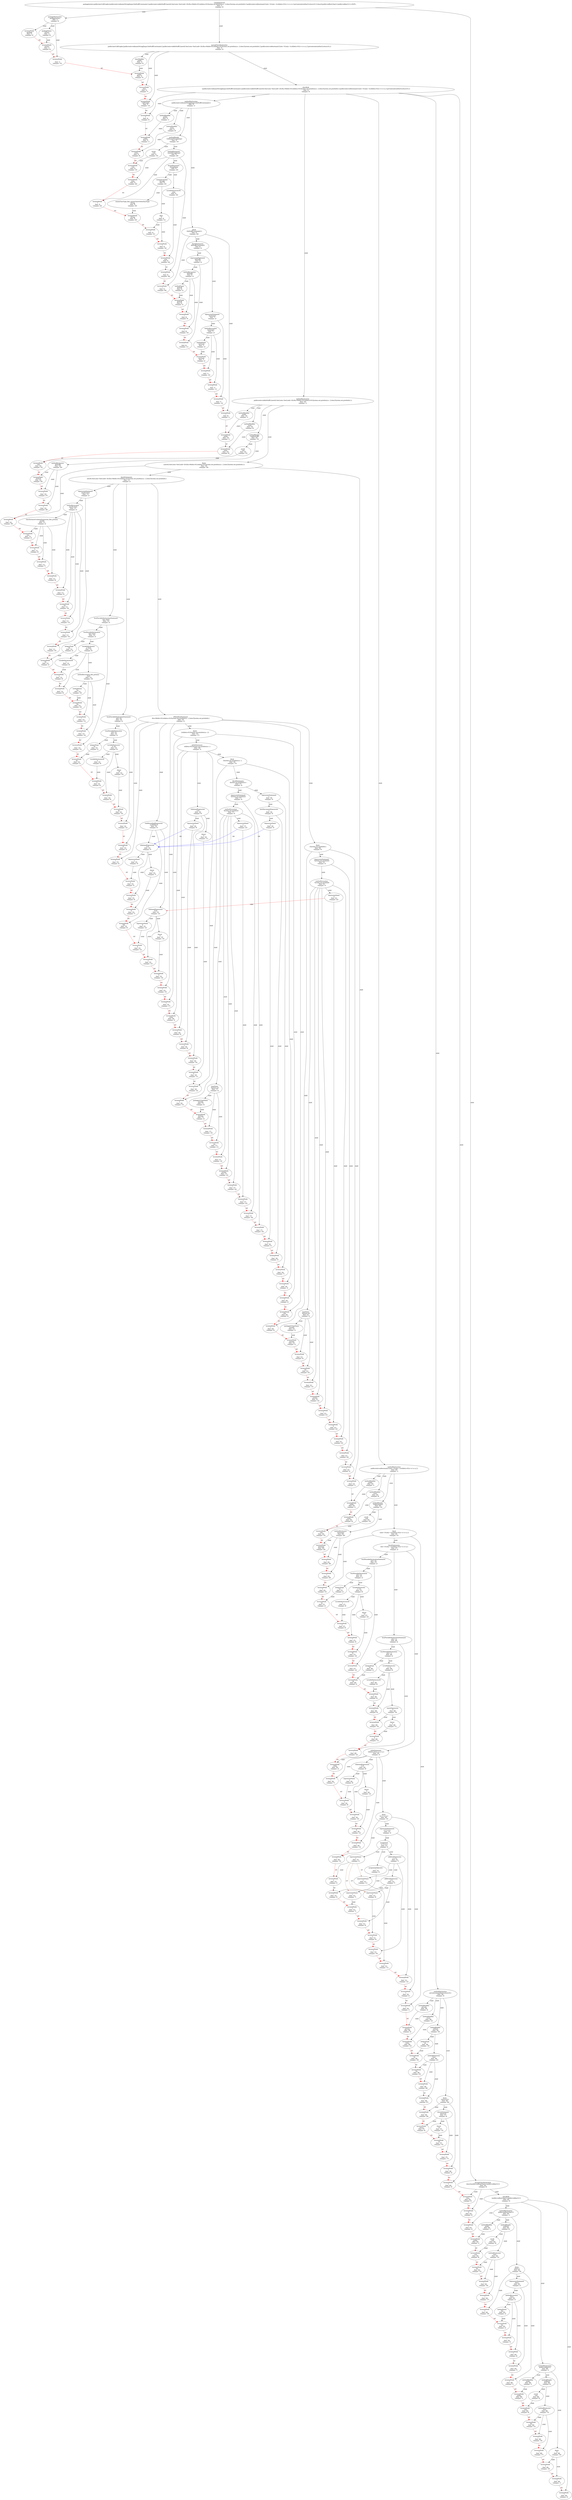 digraph G {
00[label="compilationUnit\n packagetesters;publicclassCallGraphs{publicstaticvoidmain(String[]args){doStuff();testmain();}publicstaticvoiddoStuff(){newA().foo();inta=foo();intb=20;if(a>0&&b>0){while(a>0){System.out.println(a);a--;}}else{System.out.println(b);}}publicstaticvoidtestmain(){intx=10;inty=-4;while(x>0){x=x+x+y;}}privatestaticintfoo(){return10;}}classA{publicvoidfoo(){bar();}publicvoidbar(){}}<EOF>\n (line: 1)\n (charpos: 0) "]
11[label="packageDeclaration\n packagetesters;\n (line: 1)\n (charpos: 0) "]
22[label="terminalNode\n package\n (line: 1)\n (charpos: 0) "]
23[label="packageName\n testers\n (line: 1)\n (charpos: 8) "]
34[label="terminalNode\n testers\n (line: 1)\n (charpos: 8) "]
25[label="terminalNode\n ;\n (line: 1)\n (charpos: 15) "]
16[label="normalClassDeclaration\n publicclassCallGraphs{publicstaticvoidmain(String[]args){doStuff();testmain();}publicstaticvoiddoStuff(){newA().foo();inta=foo();intb=20;if(a>0&&b>0){while(a>0){System.out.println(a);a--;}}else{System.out.println(b);}}publicstaticvoidtestmain(){intx=10;inty=-4;while(x>0){x=x+x+y;}}privatestaticintfoo(){return10;}}\n (line: 3)\n (charpos: 0) "]
27[label="classModifier\n public\n (line: 3)\n (charpos: 0) "]
38[label="terminalNode\n public\n (line: 3)\n (charpos: 0) "]
29[label="terminalNode\n class\n (line: 3)\n (charpos: 7) "]
210[label="terminalNode\n CallGraphs\n (line: 3)\n (charpos: 13) "]
211[label="classBody\n {publicstaticvoidmain(String[]args){doStuff();testmain();}publicstaticvoiddoStuff(){newA().foo();inta=foo();intb=20;if(a>0&&b>0){while(a>0){System.out.println(a);a--;}}else{System.out.println(b);}}publicstaticvoidtestmain(){intx=10;inty=-4;while(x>0){x=x+x+y;}}privatestaticintfoo(){return10;}}\n (line: 4)\n (charpos: 0) "]
312[label="terminalNode\n {\n (line: 4)\n (charpos: 0) "]
313[label="methodDeclaration\n publicstaticvoidmain(String[]args){doStuff();testmain();}\n (line: 5)\n (charpos: 1) "]
414[label="methodModifier\n public\n (line: 5)\n (charpos: 1) "]
515[label="terminalNode\n public\n (line: 5)\n (charpos: 1) "]
416[label="methodModifier\n static\n (line: 5)\n (charpos: 8) "]
517[label="terminalNode\n static\n (line: 5)\n (charpos: 8) "]
418[label="methodHeader\n voidmain(String[]args)\n (line: 5)\n (charpos: 15) "]
519[label="result\n void\n (line: 5)\n (charpos: 15) "]
620[label="terminalNode\n void\n (line: 5)\n (charpos: 15) "]
521[label="methodDeclarator\n main(String[]args)\n (line: 5)\n (charpos: 20) "]
622[label="terminalNode\n main\n (line: 5)\n (charpos: 20) "]
623[label="terminalNode\n (\n (line: 5)\n (charpos: 24) "]
624[label="formalParameter\n String[]args\n (line: 5)\n (charpos: 25) "]
725[label="unannArrayType\n String[]\n (line: 5)\n (charpos: 25) "]
826[label="unannClassType_lfno_unannClassOrInterfaceType\n String\n (line: 5)\n (charpos: 25) "]
927[label="terminalNode\n String\n (line: 5)\n (charpos: 25) "]
828[label="dims\n []\n (line: 5)\n (charpos: 31) "]
929[label="terminalNode\n [\n (line: 5)\n (charpos: 31) "]
930[label="terminalNode\n ]\n (line: 5)\n (charpos: 32) "]
731[label="variableDeclaratorId\n args\n (line: 5)\n (charpos: 34) "]
832[label="terminalNode\n args\n (line: 5)\n (charpos: 34) "]
633[label="terminalNode\n )\n (line: 5)\n (charpos: 38) "]
434[label="block\n {doStuff();testmain();}\n (line: 5)\n (charpos: 40) "]
535[label="terminalNode\n {\n (line: 5)\n (charpos: 40) "]
536[label="blockStatements\n doStuff();testmain();\n (line: 6)\n (charpos: 2) "]
637[label="expressionStatement\n doStuff();\n (line: 6)\n (charpos: 2) "]
738[label="methodInvocation\n doStuff()\n (line: 6)\n (charpos: 2) "]
839[label="methodName\n doStuff\n (line: 6)\n (charpos: 2) "]
940[label="terminalNode\n doStuff\n (line: 6)\n (charpos: 2) "]
841[label="terminalNode\n (\n (line: 6)\n (charpos: 9) "]
842[label="terminalNode\n )\n (line: 6)\n (charpos: 10) "]
743[label="terminalNode\n ;\n (line: 6)\n (charpos: 11) "]
644[label="expressionStatement\n testmain();\n (line: 7)\n (charpos: 2) "]
745[label="methodInvocation\n testmain()\n (line: 7)\n (charpos: 2) "]
846[label="methodName\n testmain\n (line: 7)\n (charpos: 2) "]
947[label="terminalNode\n testmain\n (line: 7)\n (charpos: 2) "]
848[label="terminalNode\n (\n (line: 7)\n (charpos: 10) "]
849[label="terminalNode\n )\n (line: 7)\n (charpos: 11) "]
750[label="terminalNode\n ;\n (line: 7)\n (charpos: 12) "]
551[label="terminalNode\n }\n (line: 8)\n (charpos: 1) "]
352[label="methodDeclaration\n publicstaticvoiddoStuff(){newA().foo();inta=foo();intb=20;if(a>0&&b>0){while(a>0){System.out.println(a);a--;}}else{System.out.println(b);}}\n (line: 10)\n (charpos: 1) "]
453[label="methodModifier\n public\n (line: 10)\n (charpos: 1) "]
554[label="terminalNode\n public\n (line: 10)\n (charpos: 1) "]
455[label="methodModifier\n static\n (line: 10)\n (charpos: 8) "]
556[label="terminalNode\n static\n (line: 10)\n (charpos: 8) "]
457[label="methodHeader\n voiddoStuff()\n (line: 10)\n (charpos: 15) "]
558[label="result\n void\n (line: 10)\n (charpos: 15) "]
659[label="terminalNode\n void\n (line: 10)\n (charpos: 15) "]
560[label="methodDeclarator\n doStuff()\n (line: 10)\n (charpos: 20) "]
661[label="terminalNode\n doStuff\n (line: 10)\n (charpos: 20) "]
662[label="terminalNode\n (\n (line: 10)\n (charpos: 27) "]
663[label="terminalNode\n )\n (line: 10)\n (charpos: 28) "]
464[label="block\n {newA().foo();inta=foo();intb=20;if(a>0&&b>0){while(a>0){System.out.println(a);a--;}}else{System.out.println(b);}}\n (line: 10)\n (charpos: 30) "]
565[label="terminalNode\n {\n (line: 10)\n (charpos: 30) "]
566[label="blockStatements\n newA().foo();inta=foo();intb=20;if(a>0&&b>0){while(a>0){System.out.println(a);a--;}}else{System.out.println(b);}\n (line: 11)\n (charpos: 2) "]
667[label="expressionStatement\n newA().foo();\n (line: 11)\n (charpos: 2) "]
768[label="methodInvocation\n newA().foo()\n (line: 11)\n (charpos: 2) "]
869[label="classInstanceCreationExpression_lfno_primary\n newA()\n (line: 11)\n (charpos: 2) "]
970[label="terminalNode\n new\n (line: 11)\n (charpos: 2) "]
971[label="terminalNode\n A\n (line: 11)\n (charpos: 6) "]
972[label="terminalNode\n (\n (line: 11)\n (charpos: 7) "]
973[label="terminalNode\n )\n (line: 11)\n (charpos: 8) "]
874[label="terminalNode\n .\n (line: 11)\n (charpos: 9) "]
875[label="terminalNode\n foo\n (line: 11)\n (charpos: 10) "]
876[label="terminalNode\n (\n (line: 11)\n (charpos: 13) "]
877[label="terminalNode\n )\n (line: 11)\n (charpos: 14) "]
778[label="terminalNode\n ;\n (line: 11)\n (charpos: 15) "]
679[label="localVariableDeclarationStatement\n inta=foo();\n (line: 13)\n (charpos: 2) "]
780[label="localVariableDeclaration\n inta=foo()\n (line: 13)\n (charpos: 2) "]
881[label="integralType\n int\n (line: 13)\n (charpos: 2) "]
982[label="terminalNode\n int\n (line: 13)\n (charpos: 2) "]
883[label="variableDeclarator\n a=foo()\n (line: 13)\n (charpos: 6) "]
984[label="variableDeclaratorId\n a\n (line: 13)\n (charpos: 6) "]
1085[label="terminalNode\n a\n (line: 13)\n (charpos: 6) "]
986[label="terminalNode\n =\n (line: 13)\n (charpos: 8) "]
987[label="methodInvocation_lfno_primary\n foo()\n (line: 13)\n (charpos: 10) "]
1088[label="methodName\n foo\n (line: 13)\n (charpos: 10) "]
1189[label="terminalNode\n foo\n (line: 13)\n (charpos: 10) "]
1090[label="terminalNode\n (\n (line: 13)\n (charpos: 13) "]
1091[label="terminalNode\n )\n (line: 13)\n (charpos: 14) "]
792[label="terminalNode\n ;\n (line: 13)\n (charpos: 15) "]
693[label="localVariableDeclarationStatement\n intb=20;\n (line: 14)\n (charpos: 2) "]
794[label="localVariableDeclaration\n intb=20\n (line: 14)\n (charpos: 2) "]
895[label="integralType\n int\n (line: 14)\n (charpos: 2) "]
996[label="terminalNode\n int\n (line: 14)\n (charpos: 2) "]
897[label="variableDeclarator\n b=20\n (line: 14)\n (charpos: 6) "]
998[label="variableDeclaratorId\n b\n (line: 14)\n (charpos: 6) "]
1099[label="terminalNode\n b\n (line: 14)\n (charpos: 6) "]
9100[label="terminalNode\n =\n (line: 14)\n (charpos: 8) "]
9101[label="literal\n 20\n (line: 14)\n (charpos: 10) "]
10102[label="terminalNode\n 20\n (line: 14)\n (charpos: 10) "]
7103[label="terminalNode\n ;\n (line: 14)\n (charpos: 12) "]
6104[label="ifThenElseStatement\n if(a>0&&b>0){while(a>0){System.out.println(a);a--;}}else{System.out.println(b);}\n (line: 15)\n (charpos: 2) "]
7105[label="terminalNode\n if\n (line: 15)\n (charpos: 2) "]
7106[label="terminalNode\n (\n (line: 15)\n (charpos: 4) "]
7107[label="conditionalAndExpression\n a>0&&b>0\n (line: 15)\n (charpos: 5) "]
8108[label="relationalExpression\n a>0\n (line: 15)\n (charpos: 5) "]
9109[label="expressionName\n a\n (line: 15)\n (charpos: 5) "]
10110[label="terminalNode\n a\n (line: 15)\n (charpos: 5) "]
9111[label="terminalNode\n >\n (line: 15)\n (charpos: 6) "]
9112[label="literal\n 0\n (line: 15)\n (charpos: 7) "]
10113[label="terminalNode\n 0\n (line: 15)\n (charpos: 7) "]
8114[label="terminalNode\n &&\n (line: 15)\n (charpos: 9) "]
8115[label="relationalExpression\n b>0\n (line: 15)\n (charpos: 12) "]
9116[label="expressionName\n b\n (line: 15)\n (charpos: 12) "]
10117[label="terminalNode\n b\n (line: 15)\n (charpos: 12) "]
9118[label="terminalNode\n >\n (line: 15)\n (charpos: 13) "]
9119[label="literal\n 0\n (line: 15)\n (charpos: 14) "]
10120[label="terminalNode\n 0\n (line: 15)\n (charpos: 14) "]
7121[label="terminalNode\n )\n (line: 15)\n (charpos: 15) "]
7122[label="block\n {while(a>0){System.out.println(a);a--;}}\n (line: 15)\n (charpos: 17) "]
8123[label="terminalNode\n {\n (line: 15)\n (charpos: 17) "]
8124[label="whileStatement\n while(a>0){System.out.println(a);a--;}\n (line: 16)\n (charpos: 3) "]
9125[label="terminalNode\n while\n (line: 16)\n (charpos: 3) "]
9126[label="terminalNode\n (\n (line: 16)\n (charpos: 8) "]
9127[label="relationalExpression\n a>0\n (line: 16)\n (charpos: 9) "]
10128[label="expressionName\n a\n (line: 16)\n (charpos: 9) "]
11129[label="terminalNode\n a\n (line: 16)\n (charpos: 9) "]
10130[label="terminalNode\n >\n (line: 16)\n (charpos: 10) "]
10131[label="literal\n 0\n (line: 16)\n (charpos: 11) "]
11132[label="terminalNode\n 0\n (line: 16)\n (charpos: 11) "]
9133[label="terminalNode\n )\n (line: 16)\n (charpos: 12) "]
9134[label="block\n {System.out.println(a);a--;}\n (line: 16)\n (charpos: 13) "]
10135[label="terminalNode\n {\n (line: 16)\n (charpos: 13) "]
10136[label="blockStatements\n System.out.println(a);a--;\n (line: 17)\n (charpos: 4) "]
11137[label="expressionStatement\n System.out.println(a);\n (line: 17)\n (charpos: 4) "]
12138[label="methodInvocation\n System.out.println(a)\n (line: 17)\n (charpos: 4) "]
13139[label="typeName\n System.out\n (line: 17)\n (charpos: 4) "]
14140[label="packageOrTypeName\n System\n (line: 17)\n (charpos: 4) "]
15141[label="terminalNode\n System\n (line: 17)\n (charpos: 4) "]
14142[label="terminalNode\n .\n (line: 17)\n (charpos: 10) "]
14143[label="terminalNode\n out\n (line: 17)\n (charpos: 11) "]
13144[label="terminalNode\n .\n (line: 17)\n (charpos: 14) "]
13145[label="terminalNode\n println\n (line: 17)\n (charpos: 15) "]
13146[label="terminalNode\n (\n (line: 17)\n (charpos: 22) "]
13147[label="expressionName\n a\n (line: 17)\n (charpos: 23) "]
14148[label="terminalNode\n a\n (line: 17)\n (charpos: 23) "]
13149[label="terminalNode\n )\n (line: 17)\n (charpos: 24) "]
12150[label="terminalNode\n ;\n (line: 17)\n (charpos: 25) "]
11151[label="expressionStatement\n a--;\n (line: 18)\n (charpos: 4) "]
12152[label="postDecrementExpression\n a--\n (line: 18)\n (charpos: 4) "]
13153[label="expressionName\n a\n (line: 18)\n (charpos: 4) "]
14154[label="terminalNode\n a\n (line: 18)\n (charpos: 4) "]
13155[label="terminalNode\n --\n (line: 18)\n (charpos: 5) "]
12156[label="terminalNode\n ;\n (line: 18)\n (charpos: 7) "]
10157[label="terminalNode\n }\n (line: 19)\n (charpos: 3) "]
8158[label="terminalNode\n }\n (line: 20)\n (charpos: 2) "]
7159[label="terminalNode\n else\n (line: 20)\n (charpos: 4) "]
7160[label="block\n {System.out.println(b);}\n (line: 20)\n (charpos: 9) "]
8161[label="terminalNode\n {\n (line: 20)\n (charpos: 9) "]
8162[label="expressionStatement\n System.out.println(b);\n (line: 21)\n (charpos: 3) "]
9163[label="methodInvocation\n System.out.println(b)\n (line: 21)\n (charpos: 3) "]
10164[label="typeName\n System.out\n (line: 21)\n (charpos: 3) "]
11165[label="packageOrTypeName\n System\n (line: 21)\n (charpos: 3) "]
12166[label="terminalNode\n System\n (line: 21)\n (charpos: 3) "]
11167[label="terminalNode\n .\n (line: 21)\n (charpos: 9) "]
11168[label="terminalNode\n out\n (line: 21)\n (charpos: 10) "]
10169[label="terminalNode\n .\n (line: 21)\n (charpos: 13) "]
10170[label="terminalNode\n println\n (line: 21)\n (charpos: 14) "]
10171[label="terminalNode\n (\n (line: 21)\n (charpos: 21) "]
10172[label="expressionName\n b\n (line: 21)\n (charpos: 22) "]
11173[label="terminalNode\n b\n (line: 21)\n (charpos: 22) "]
10174[label="terminalNode\n )\n (line: 21)\n (charpos: 23) "]
9175[label="terminalNode\n ;\n (line: 21)\n (charpos: 24) "]
8176[label="terminalNode\n }\n (line: 22)\n (charpos: 2) "]
5177[label="terminalNode\n }\n (line: 23)\n (charpos: 1) "]
3178[label="methodDeclaration\n publicstaticvoidtestmain(){intx=10;inty=-4;while(x>0){x=x+x+y;}}\n (line: 25)\n (charpos: 1) "]
4179[label="methodModifier\n public\n (line: 25)\n (charpos: 1) "]
5180[label="terminalNode\n public\n (line: 25)\n (charpos: 1) "]
4181[label="methodModifier\n static\n (line: 25)\n (charpos: 8) "]
5182[label="terminalNode\n static\n (line: 25)\n (charpos: 8) "]
4183[label="methodHeader\n voidtestmain()\n (line: 25)\n (charpos: 15) "]
5184[label="result\n void\n (line: 25)\n (charpos: 15) "]
6185[label="terminalNode\n void\n (line: 25)\n (charpos: 15) "]
5186[label="methodDeclarator\n testmain()\n (line: 25)\n (charpos: 20) "]
6187[label="terminalNode\n testmain\n (line: 25)\n (charpos: 20) "]
6188[label="terminalNode\n (\n (line: 25)\n (charpos: 28) "]
6189[label="terminalNode\n )\n (line: 25)\n (charpos: 29) "]
4190[label="block\n {intx=10;inty=-4;while(x>0){x=x+x+y;}}\n (line: 25)\n (charpos: 31) "]
5191[label="terminalNode\n {\n (line: 25)\n (charpos: 31) "]
5192[label="blockStatements\n intx=10;inty=-4;while(x>0){x=x+x+y;}\n (line: 27)\n (charpos: 2) "]
6193[label="localVariableDeclarationStatement\n intx=10;\n (line: 27)\n (charpos: 2) "]
7194[label="localVariableDeclaration\n intx=10\n (line: 27)\n (charpos: 2) "]
8195[label="integralType\n int\n (line: 27)\n (charpos: 2) "]
9196[label="terminalNode\n int\n (line: 27)\n (charpos: 2) "]
8197[label="variableDeclarator\n x=10\n (line: 27)\n (charpos: 6) "]
9198[label="variableDeclaratorId\n x\n (line: 27)\n (charpos: 6) "]
10199[label="terminalNode\n x\n (line: 27)\n (charpos: 6) "]
9200[label="terminalNode\n =\n (line: 27)\n (charpos: 8) "]
9201[label="literal\n 10\n (line: 27)\n (charpos: 10) "]
10202[label="terminalNode\n 10\n (line: 27)\n (charpos: 10) "]
7203[label="terminalNode\n ;\n (line: 27)\n (charpos: 12) "]
6204[label="localVariableDeclarationStatement\n inty=-4;\n (line: 28)\n (charpos: 2) "]
7205[label="localVariableDeclaration\n inty=-4\n (line: 28)\n (charpos: 2) "]
8206[label="integralType\n int\n (line: 28)\n (charpos: 2) "]
9207[label="terminalNode\n int\n (line: 28)\n (charpos: 2) "]
8208[label="variableDeclarator\n y=-4\n (line: 28)\n (charpos: 6) "]
9209[label="variableDeclaratorId\n y\n (line: 28)\n (charpos: 6) "]
10210[label="terminalNode\n y\n (line: 28)\n (charpos: 6) "]
9211[label="terminalNode\n =\n (line: 28)\n (charpos: 8) "]
9212[label="unaryExpression\n -4\n (line: 28)\n (charpos: 10) "]
10213[label="terminalNode\n -\n (line: 28)\n (charpos: 10) "]
10214[label="literal\n 4\n (line: 28)\n (charpos: 11) "]
11215[label="terminalNode\n 4\n (line: 28)\n (charpos: 11) "]
7216[label="terminalNode\n ;\n (line: 28)\n (charpos: 12) "]
6217[label="whileStatement\n while(x>0){x=x+x+y;}\n (line: 30)\n (charpos: 2) "]
7218[label="terminalNode\n while\n (line: 30)\n (charpos: 2) "]
7219[label="terminalNode\n (\n (line: 30)\n (charpos: 7) "]
7220[label="relationalExpression\n x>0\n (line: 30)\n (charpos: 8) "]
8221[label="expressionName\n x\n (line: 30)\n (charpos: 8) "]
9222[label="terminalNode\n x\n (line: 30)\n (charpos: 8) "]
8223[label="terminalNode\n >\n (line: 30)\n (charpos: 10) "]
8224[label="literal\n 0\n (line: 30)\n (charpos: 12) "]
9225[label="terminalNode\n 0\n (line: 30)\n (charpos: 12) "]
7226[label="terminalNode\n )\n (line: 30)\n (charpos: 13) "]
7227[label="block\n {x=x+x+y;}\n (line: 30)\n (charpos: 15) "]
8228[label="terminalNode\n {\n (line: 30)\n (charpos: 15) "]
8229[label="expressionStatement\n x=x+x+y;\n (line: 31)\n (charpos: 3) "]
9230[label="assignment\n x=x+x+y\n (line: 31)\n (charpos: 3) "]
10231[label="expressionName\n x\n (line: 31)\n (charpos: 3) "]
11232[label="terminalNode\n x\n (line: 31)\n (charpos: 3) "]
10233[label="assignmentOperator\n =\n (line: 31)\n (charpos: 5) "]
11234[label="terminalNode\n =\n (line: 31)\n (charpos: 5) "]
10235[label="additiveExpression\n x+x+y\n (line: 31)\n (charpos: 7) "]
11236[label="additiveExpression\n x+x\n (line: 31)\n (charpos: 7) "]
12237[label="expressionName\n x\n (line: 31)\n (charpos: 7) "]
13238[label="terminalNode\n x\n (line: 31)\n (charpos: 7) "]
12239[label="terminalNode\n +\n (line: 31)\n (charpos: 8) "]
12240[label="expressionName\n x\n (line: 31)\n (charpos: 9) "]
13241[label="terminalNode\n x\n (line: 31)\n (charpos: 9) "]
11242[label="terminalNode\n +\n (line: 31)\n (charpos: 10) "]
11243[label="expressionName\n y\n (line: 31)\n (charpos: 11) "]
12244[label="terminalNode\n y\n (line: 31)\n (charpos: 11) "]
9245[label="terminalNode\n ;\n (line: 31)\n (charpos: 12) "]
8246[label="terminalNode\n }\n (line: 32)\n (charpos: 2) "]
5247[label="terminalNode\n }\n (line: 34)\n (charpos: 1) "]
3248[label="methodDeclaration\n privatestaticintfoo(){return10;}\n (line: 36)\n (charpos: 4) "]
4249[label="methodModifier\n private\n (line: 36)\n (charpos: 4) "]
5250[label="terminalNode\n private\n (line: 36)\n (charpos: 4) "]
4251[label="methodModifier\n static\n (line: 36)\n (charpos: 12) "]
5252[label="terminalNode\n static\n (line: 36)\n (charpos: 12) "]
4253[label="methodHeader\n intfoo()\n (line: 36)\n (charpos: 19) "]
5254[label="integralType\n int\n (line: 36)\n (charpos: 19) "]
6255[label="terminalNode\n int\n (line: 36)\n (charpos: 19) "]
5256[label="methodDeclarator\n foo()\n (line: 36)\n (charpos: 23) "]
6257[label="terminalNode\n foo\n (line: 36)\n (charpos: 23) "]
6258[label="terminalNode\n (\n (line: 36)\n (charpos: 26) "]
6259[label="terminalNode\n )\n (line: 36)\n (charpos: 27) "]
4260[label="block\n {return10;}\n (line: 36)\n (charpos: 29) "]
5261[label="terminalNode\n {\n (line: 36)\n (charpos: 29) "]
5262[label="returnStatement\n return10;\n (line: 37)\n (charpos: 8) "]
6263[label="terminalNode\n return\n (line: 37)\n (charpos: 8) "]
6264[label="literal\n 10\n (line: 37)\n (charpos: 15) "]
7265[label="terminalNode\n 10\n (line: 37)\n (charpos: 15) "]
6266[label="terminalNode\n ;\n (line: 37)\n (charpos: 17) "]
5267[label="terminalNode\n }\n (line: 38)\n (charpos: 4) "]
3268[label="terminalNode\n }\n (line: 40)\n (charpos: 0) "]
1269[label="normalClassDeclaration\n classA{publicvoidfoo(){bar();}publicvoidbar(){}}\n (line: 42)\n (charpos: 0) "]
2270[label="terminalNode\n class\n (line: 42)\n (charpos: 0) "]
2271[label="terminalNode\n A\n (line: 42)\n (charpos: 6) "]
2272[label="classBody\n {publicvoidfoo(){bar();}publicvoidbar(){}}\n (line: 43)\n (charpos: 0) "]
3273[label="terminalNode\n {\n (line: 43)\n (charpos: 0) "]
3274[label="methodDeclaration\n publicvoidfoo(){bar();}\n (line: 44)\n (charpos: 1) "]
4275[label="methodModifier\n public\n (line: 44)\n (charpos: 1) "]
5276[label="terminalNode\n public\n (line: 44)\n (charpos: 1) "]
4277[label="methodHeader\n voidfoo()\n (line: 44)\n (charpos: 8) "]
5278[label="result\n void\n (line: 44)\n (charpos: 8) "]
6279[label="terminalNode\n void\n (line: 44)\n (charpos: 8) "]
5280[label="methodDeclarator\n foo()\n (line: 44)\n (charpos: 13) "]
6281[label="terminalNode\n foo\n (line: 44)\n (charpos: 13) "]
6282[label="terminalNode\n (\n (line: 44)\n (charpos: 16) "]
6283[label="terminalNode\n )\n (line: 44)\n (charpos: 17) "]
4284[label="block\n {bar();}\n (line: 44)\n (charpos: 19) "]
5285[label="terminalNode\n {\n (line: 44)\n (charpos: 19) "]
5286[label="expressionStatement\n bar();\n (line: 45)\n (charpos: 2) "]
6287[label="methodInvocation\n bar()\n (line: 45)\n (charpos: 2) "]
7288[label="methodName\n bar\n (line: 45)\n (charpos: 2) "]
8289[label="terminalNode\n bar\n (line: 45)\n (charpos: 2) "]
7290[label="terminalNode\n (\n (line: 45)\n (charpos: 5) "]
7291[label="terminalNode\n )\n (line: 45)\n (charpos: 6) "]
6292[label="terminalNode\n ;\n (line: 45)\n (charpos: 7) "]
5293[label="terminalNode\n }\n (line: 46)\n (charpos: 1) "]
3294[label="methodDeclaration\n publicvoidbar(){}\n (line: 48)\n (charpos: 1) "]
4295[label="methodModifier\n public\n (line: 48)\n (charpos: 1) "]
5296[label="terminalNode\n public\n (line: 48)\n (charpos: 1) "]
4297[label="methodHeader\n voidbar()\n (line: 48)\n (charpos: 8) "]
5298[label="result\n void\n (line: 48)\n (charpos: 8) "]
6299[label="terminalNode\n void\n (line: 48)\n (charpos: 8) "]
5300[label="methodDeclarator\n bar()\n (line: 48)\n (charpos: 13) "]
6301[label="terminalNode\n bar\n (line: 48)\n (charpos: 13) "]
6302[label="terminalNode\n (\n (line: 48)\n (charpos: 16) "]
6303[label="terminalNode\n )\n (line: 48)\n (charpos: 17) "]
4304[label="block\n {}\n (line: 48)\n (charpos: 19) "]
5305[label="terminalNode\n {\n (line: 48)\n (charpos: 19) "]
5306[label="terminalNode\n }\n (line: 49)\n (charpos: 1) "]
3307[label="terminalNode\n }\n (line: 50)\n (charpos: 0) "]
00->11 [label="child"]
11->22 [label="child"]
11->23 [label="child"]
23->34 [label="child"]
11->25 [label="child"]
00->16 [label="child"]
16->27 [label="child"]
27->38 [label="child"]
16->29 [label="child"]
16->210 [label="child"]
16->211 [label="child"]
211->312 [label="child"]
211->313 [label="child"]
313->414 [label="child"]
414->515 [label="child"]
313->416 [label="child"]
416->517 [label="child"]
313->418 [label="child"]
418->519 [label="child"]
519->620 [label="child"]
418->521 [label="child"]
521->622 [label="child"]
521->623 [label="child"]
521->624 [label="child"]
624->725 [label="child"]
725->826 [label="child"]
826->927 [label="child"]
725->828 [label="child"]
828->929 [label="child"]
828->930 [label="child"]
624->731 [label="child"]
731->832 [label="child"]
521->633 [label="child"]
313->434 [label="child"]
434->535 [label="child"]
434->536 [label="child"]
536->637 [label="child"]
637->738 [label="child"]
738->839 [label="child"]
839->940 [label="child"]
738->841 [label="child"]
738->842 [label="child"]
637->743 [label="child"]
536->644 [label="child"]
644->745 [label="child"]
745->846 [label="child"]
846->947 [label="child"]
745->848 [label="child"]
745->849 [label="child"]
644->750 [label="child"]
434->551 [label="child"]
211->352 [label="child"]
352->453 [label="child"]
453->554 [label="child"]
352->455 [label="child"]
455->556 [label="child"]
352->457 [label="child"]
457->558 [label="child"]
558->659 [label="child"]
457->560 [label="child"]
560->661 [label="child"]
560->662 [label="child"]
560->663 [label="child"]
352->464 [label="child"]
464->565 [label="child"]
464->566 [label="child"]
566->667 [label="child"]
667->768 [label="child"]
768->869 [label="child"]
869->970 [label="child"]
869->971 [label="child"]
869->972 [label="child"]
869->973 [label="child"]
768->874 [label="child"]
768->875 [label="child"]
768->876 [label="child"]
768->877 [label="child"]
667->778 [label="child"]
566->679 [label="child"]
679->780 [label="child"]
780->881 [label="child"]
881->982 [label="child"]
780->883 [label="child"]
883->984 [label="child"]
984->1085 [label="child"]
883->986 [label="child"]
883->987 [label="child"]
987->1088 [label="child"]
1088->1189 [label="child"]
987->1090 [label="child"]
987->1091 [label="child"]
679->792 [label="child"]
566->693 [label="child"]
693->794 [label="child"]
794->895 [label="child"]
895->996 [label="child"]
794->897 [label="child"]
897->998 [label="child"]
998->1099 [label="child"]
897->9100 [label="child"]
897->9101 [label="child"]
9101->10102 [label="child"]
693->7103 [label="child"]
566->6104 [label="child"]
6104->7105 [label="child"]
6104->7106 [label="child"]
6104->7107 [label="child"]
7107->8108 [label="child"]
8108->9109 [label="child"]
9109->10110 [label="child"]
8108->9111 [label="child"]
8108->9112 [label="child"]
9112->10113 [label="child"]
7107->8114 [label="child"]
7107->8115 [label="child"]
8115->9116 [label="child"]
9116->10117 [label="child"]
8115->9118 [label="child"]
8115->9119 [label="child"]
9119->10120 [label="child"]
6104->7121 [label="child"]
6104->7122 [label="child"]
7122->8123 [label="child"]
7122->8124 [label="child"]
8124->9125 [label="child"]
8124->9126 [label="child"]
8124->9127 [label="child"]
9127->10128 [label="child"]
10128->11129 [label="child"]
9127->10130 [label="child"]
9127->10131 [label="child"]
10131->11132 [label="child"]
8124->9133 [label="child"]
8124->9134 [label="child"]
9134->10135 [label="child"]
9134->10136 [label="child"]
10136->11137 [label="child"]
11137->12138 [label="child"]
12138->13139 [label="child"]
13139->14140 [label="child"]
14140->15141 [label="child"]
13139->14142 [label="child"]
13139->14143 [label="child"]
12138->13144 [label="child"]
12138->13145 [label="child"]
12138->13146 [label="child"]
12138->13147 [label="child"]
13147->14148 [label="child"]
12138->13149 [label="child"]
11137->12150 [label="child"]
10136->11151 [label="child"]
11151->12152 [label="child"]
12152->13153 [label="child"]
13153->14154 [label="child"]
12152->13155 [label="child"]
11151->12156 [label="child"]
9134->10157 [label="child"]
7122->8158 [label="child"]
6104->7159 [label="child"]
6104->7160 [label="child"]
7160->8161 [label="child"]
7160->8162 [label="child"]
8162->9163 [label="child"]
9163->10164 [label="child"]
10164->11165 [label="child"]
11165->12166 [label="child"]
10164->11167 [label="child"]
10164->11168 [label="child"]
9163->10169 [label="child"]
9163->10170 [label="child"]
9163->10171 [label="child"]
9163->10172 [label="child"]
10172->11173 [label="child"]
9163->10174 [label="child"]
8162->9175 [label="child"]
7160->8176 [label="child"]
464->5177 [label="child"]
211->3178 [label="child"]
3178->4179 [label="child"]
4179->5180 [label="child"]
3178->4181 [label="child"]
4181->5182 [label="child"]
3178->4183 [label="child"]
4183->5184 [label="child"]
5184->6185 [label="child"]
4183->5186 [label="child"]
5186->6187 [label="child"]
5186->6188 [label="child"]
5186->6189 [label="child"]
3178->4190 [label="child"]
4190->5191 [label="child"]
4190->5192 [label="child"]
5192->6193 [label="child"]
6193->7194 [label="child"]
7194->8195 [label="child"]
8195->9196 [label="child"]
7194->8197 [label="child"]
8197->9198 [label="child"]
9198->10199 [label="child"]
8197->9200 [label="child"]
8197->9201 [label="child"]
9201->10202 [label="child"]
6193->7203 [label="child"]
5192->6204 [label="child"]
6204->7205 [label="child"]
7205->8206 [label="child"]
8206->9207 [label="child"]
7205->8208 [label="child"]
8208->9209 [label="child"]
9209->10210 [label="child"]
8208->9211 [label="child"]
8208->9212 [label="child"]
9212->10213 [label="child"]
9212->10214 [label="child"]
10214->11215 [label="child"]
6204->7216 [label="child"]
5192->6217 [label="child"]
6217->7218 [label="child"]
6217->7219 [label="child"]
6217->7220 [label="child"]
7220->8221 [label="child"]
8221->9222 [label="child"]
7220->8223 [label="child"]
7220->8224 [label="child"]
8224->9225 [label="child"]
6217->7226 [label="child"]
6217->7227 [label="child"]
7227->8228 [label="child"]
7227->8229 [label="child"]
8229->9230 [label="child"]
9230->10231 [label="child"]
10231->11232 [label="child"]
9230->10233 [label="child"]
10233->11234 [label="child"]
9230->10235 [label="child"]
10235->11236 [label="child"]
11236->12237 [label="child"]
12237->13238 [label="child"]
11236->12239 [label="child"]
11236->12240 [label="child"]
12240->13241 [label="child"]
10235->11242 [label="child"]
10235->11243 [label="child"]
11243->12244 [label="child"]
8229->9245 [label="child"]
7227->8246 [label="child"]
4190->5247 [label="child"]
211->3248 [label="child"]
3248->4249 [label="child"]
4249->5250 [label="child"]
3248->4251 [label="child"]
4251->5252 [label="child"]
3248->4253 [label="child"]
4253->5254 [label="child"]
5254->6255 [label="child"]
4253->5256 [label="child"]
5256->6257 [label="child"]
5256->6258 [label="child"]
5256->6259 [label="child"]
3248->4260 [label="child"]
4260->5261 [label="child"]
4260->5262 [label="child"]
5262->6263 [label="child"]
5262->6264 [label="child"]
6264->7265 [label="child"]
5262->6266 [label="child"]
4260->5267 [label="child"]
211->3268 [label="child"]
00->1269 [label="child"]
1269->2270 [label="child"]
1269->2271 [label="child"]
1269->2272 [label="child"]
2272->3273 [label="child"]
2272->3274 [label="child"]
3274->4275 [label="child"]
4275->5276 [label="child"]
3274->4277 [label="child"]
4277->5278 [label="child"]
5278->6279 [label="child"]
4277->5280 [label="child"]
5280->6281 [label="child"]
5280->6282 [label="child"]
5280->6283 [label="child"]
3274->4284 [label="child"]
4284->5285 [label="child"]
4284->5286 [label="child"]
5286->6287 [label="child"]
6287->7288 [label="child"]
7288->8289 [label="child"]
6287->7290 [label="child"]
6287->7291 [label="child"]
5286->6292 [label="child"]
4284->5293 [label="child"]
2272->3294 [label="child"]
3294->4295 [label="child"]
4295->5296 [label="child"]
3294->4297 [label="child"]
4297->5298 [label="child"]
5298->6299 [label="child"]
4297->5300 [label="child"]
5300->6301 [label="child"]
5300->6302 [label="child"]
5300->6303 [label="child"]
3294->4304 [label="child"]
4304->5305 [label="child"]
4304->5306 [label="child"]
2272->3307 [label="child"]
22->34 [label="NT", arrowhead="box", color="red"]
34->25 [label="NT", arrowhead="box", color="red"]
25->38 [label="NT", arrowhead="box", color="red"]
38->29 [label="NT", arrowhead="box", color="red"]
29->210 [label="NT", arrowhead="box", color="red"]
210->312 [label="NT", arrowhead="box", color="red"]
312->515 [label="NT", arrowhead="box", color="red"]
515->517 [label="NT", arrowhead="box", color="red"]
517->620 [label="NT", arrowhead="box", color="red"]
620->622 [label="NT", arrowhead="box", color="red"]
622->623 [label="NT", arrowhead="box", color="red"]
623->927 [label="NT", arrowhead="box", color="red"]
927->929 [label="NT", arrowhead="box", color="red"]
929->930 [label="NT", arrowhead="box", color="red"]
930->832 [label="NT", arrowhead="box", color="red"]
832->633 [label="NT", arrowhead="box", color="red"]
633->535 [label="NT", arrowhead="box", color="red"]
535->940 [label="NT", arrowhead="box", color="red"]
940->841 [label="NT", arrowhead="box", color="red"]
841->842 [label="NT", arrowhead="box", color="red"]
842->743 [label="NT", arrowhead="box", color="red"]
743->947 [label="NT", arrowhead="box", color="red"]
947->848 [label="NT", arrowhead="box", color="red"]
848->849 [label="NT", arrowhead="box", color="red"]
849->750 [label="NT", arrowhead="box", color="red"]
750->551 [label="NT", arrowhead="box", color="red"]
551->554 [label="NT", arrowhead="box", color="red"]
554->556 [label="NT", arrowhead="box", color="red"]
556->659 [label="NT", arrowhead="box", color="red"]
659->661 [label="NT", arrowhead="box", color="red"]
661->662 [label="NT", arrowhead="box", color="red"]
662->663 [label="NT", arrowhead="box", color="red"]
663->565 [label="NT", arrowhead="box", color="red"]
565->970 [label="NT", arrowhead="box", color="red"]
970->971 [label="NT", arrowhead="box", color="red"]
971->972 [label="NT", arrowhead="box", color="red"]
972->973 [label="NT", arrowhead="box", color="red"]
973->874 [label="NT", arrowhead="box", color="red"]
874->875 [label="NT", arrowhead="box", color="red"]
875->876 [label="NT", arrowhead="box", color="red"]
876->877 [label="NT", arrowhead="box", color="red"]
877->778 [label="NT", arrowhead="box", color="red"]
778->982 [label="NT", arrowhead="box", color="red"]
982->1085 [label="NT", arrowhead="box", color="red"]
1085->986 [label="NT", arrowhead="box", color="red"]
986->1189 [label="NT", arrowhead="box", color="red"]
1189->1090 [label="NT", arrowhead="box", color="red"]
1090->1091 [label="NT", arrowhead="box", color="red"]
1091->792 [label="NT", arrowhead="box", color="red"]
792->996 [label="NT", arrowhead="box", color="red"]
996->1099 [label="NT", arrowhead="box", color="red"]
1099->9100 [label="NT", arrowhead="box", color="red"]
9100->10102 [label="NT", arrowhead="box", color="red"]
10102->7103 [label="NT", arrowhead="box", color="red"]
7103->7105 [label="NT", arrowhead="box", color="red"]
7105->7106 [label="NT", arrowhead="box", color="red"]
7106->10110 [label="NT", arrowhead="box", color="red"]
10110->9111 [label="NT", arrowhead="box", color="red"]
9111->10113 [label="NT", arrowhead="box", color="red"]
10113->8114 [label="NT", arrowhead="box", color="red"]
8114->10117 [label="NT", arrowhead="box", color="red"]
10117->9118 [label="NT", arrowhead="box", color="red"]
9118->10120 [label="NT", arrowhead="box", color="red"]
10120->7121 [label="NT", arrowhead="box", color="red"]
7121->8123 [label="NT", arrowhead="box", color="red"]
8123->9125 [label="NT", arrowhead="box", color="red"]
9125->9126 [label="NT", arrowhead="box", color="red"]
9126->11129 [label="NT", arrowhead="box", color="red"]
11129->10130 [label="NT", arrowhead="box", color="red"]
10130->11132 [label="NT", arrowhead="box", color="red"]
11132->9133 [label="NT", arrowhead="box", color="red"]
9133->10135 [label="NT", arrowhead="box", color="red"]
10135->15141 [label="NT", arrowhead="box", color="red"]
15141->14142 [label="NT", arrowhead="box", color="red"]
14142->14143 [label="NT", arrowhead="box", color="red"]
14143->13144 [label="NT", arrowhead="box", color="red"]
13144->13145 [label="NT", arrowhead="box", color="red"]
13145->13146 [label="NT", arrowhead="box", color="red"]
13146->14148 [label="NT", arrowhead="box", color="red"]
14148->13149 [label="NT", arrowhead="box", color="red"]
13149->12150 [label="NT", arrowhead="box", color="red"]
12150->14154 [label="NT", arrowhead="box", color="red"]
14154->13155 [label="NT", arrowhead="box", color="red"]
13155->12156 [label="NT", arrowhead="box", color="red"]
12156->10157 [label="NT", arrowhead="box", color="red"]
10157->8158 [label="NT", arrowhead="box", color="red"]
8158->7159 [label="NT", arrowhead="box", color="red"]
7159->8161 [label="NT", arrowhead="box", color="red"]
8161->12166 [label="NT", arrowhead="box", color="red"]
12166->11167 [label="NT", arrowhead="box", color="red"]
11167->11168 [label="NT", arrowhead="box", color="red"]
11168->10169 [label="NT", arrowhead="box", color="red"]
10169->10170 [label="NT", arrowhead="box", color="red"]
10170->10171 [label="NT", arrowhead="box", color="red"]
10171->11173 [label="NT", arrowhead="box", color="red"]
11173->10174 [label="NT", arrowhead="box", color="red"]
10174->9175 [label="NT", arrowhead="box", color="red"]
9175->8176 [label="NT", arrowhead="box", color="red"]
8176->5177 [label="NT", arrowhead="box", color="red"]
5177->5180 [label="NT", arrowhead="box", color="red"]
5180->5182 [label="NT", arrowhead="box", color="red"]
5182->6185 [label="NT", arrowhead="box", color="red"]
6185->6187 [label="NT", arrowhead="box", color="red"]
6187->6188 [label="NT", arrowhead="box", color="red"]
6188->6189 [label="NT", arrowhead="box", color="red"]
6189->5191 [label="NT", arrowhead="box", color="red"]
5191->9196 [label="NT", arrowhead="box", color="red"]
9196->10199 [label="NT", arrowhead="box", color="red"]
10199->9200 [label="NT", arrowhead="box", color="red"]
9200->10202 [label="NT", arrowhead="box", color="red"]
10202->7203 [label="NT", arrowhead="box", color="red"]
7203->9207 [label="NT", arrowhead="box", color="red"]
9207->10210 [label="NT", arrowhead="box", color="red"]
10210->9211 [label="NT", arrowhead="box", color="red"]
9211->10213 [label="NT", arrowhead="box", color="red"]
10213->11215 [label="NT", arrowhead="box", color="red"]
11215->7216 [label="NT", arrowhead="box", color="red"]
7216->7218 [label="NT", arrowhead="box", color="red"]
7218->7219 [label="NT", arrowhead="box", color="red"]
7219->9222 [label="NT", arrowhead="box", color="red"]
9222->8223 [label="NT", arrowhead="box", color="red"]
8223->9225 [label="NT", arrowhead="box", color="red"]
9225->7226 [label="NT", arrowhead="box", color="red"]
7226->8228 [label="NT", arrowhead="box", color="red"]
8228->11232 [label="NT", arrowhead="box", color="red"]
11232->11234 [label="NT", arrowhead="box", color="red"]
11234->13238 [label="NT", arrowhead="box", color="red"]
13238->12239 [label="NT", arrowhead="box", color="red"]
12239->13241 [label="NT", arrowhead="box", color="red"]
13241->11242 [label="NT", arrowhead="box", color="red"]
11242->12244 [label="NT", arrowhead="box", color="red"]
12244->9245 [label="NT", arrowhead="box", color="red"]
9245->8246 [label="NT", arrowhead="box", color="red"]
8246->5247 [label="NT", arrowhead="box", color="red"]
5247->5250 [label="NT", arrowhead="box", color="red"]
5250->5252 [label="NT", arrowhead="box", color="red"]
5252->6255 [label="NT", arrowhead="box", color="red"]
6255->6257 [label="NT", arrowhead="box", color="red"]
6257->6258 [label="NT", arrowhead="box", color="red"]
6258->6259 [label="NT", arrowhead="box", color="red"]
6259->5261 [label="NT", arrowhead="box", color="red"]
5261->6263 [label="NT", arrowhead="box", color="red"]
6263->7265 [label="NT", arrowhead="box", color="red"]
7265->6266 [label="NT", arrowhead="box", color="red"]
6266->5267 [label="NT", arrowhead="box", color="red"]
5267->3268 [label="NT", arrowhead="box", color="red"]
3268->2270 [label="NT", arrowhead="box", color="red"]
2270->2271 [label="NT", arrowhead="box", color="red"]
2271->3273 [label="NT", arrowhead="box", color="red"]
3273->5276 [label="NT", arrowhead="box", color="red"]
5276->6279 [label="NT", arrowhead="box", color="red"]
6279->6281 [label="NT", arrowhead="box", color="red"]
6281->6282 [label="NT", arrowhead="box", color="red"]
6282->6283 [label="NT", arrowhead="box", color="red"]
6283->5285 [label="NT", arrowhead="box", color="red"]
5285->8289 [label="NT", arrowhead="box", color="red"]
8289->7290 [label="NT", arrowhead="box", color="red"]
7290->7291 [label="NT", arrowhead="box", color="red"]
7291->6292 [label="NT", arrowhead="box", color="red"]
6292->5293 [label="NT", arrowhead="box", color="red"]
5293->5296 [label="NT", arrowhead="box", color="red"]
5296->6299 [label="NT", arrowhead="box", color="red"]
6299->6301 [label="NT", arrowhead="box", color="red"]
6301->6302 [label="NT", arrowhead="box", color="red"]
6302->6303 [label="NT", arrowhead="box", color="red"]
6303->5305 [label="NT", arrowhead="box", color="red"]
5305->5306 [label="NT", arrowhead="box", color="red"]
5306->3307 [label="NT", arrowhead="box", color="red"]
10128->8108 [label="GB", color="blue"]
13147->8108 [label="GB", color="blue"]
13153->8108 [label="GB", color="blue"]
10172->8115 [label="GBN", color="red"]
10231->12237 [label="CF", color="sienna"]
10231->12240 [label="CF", color="sienna"]
10231->11243 [label="CF", color="sienna"]
}
